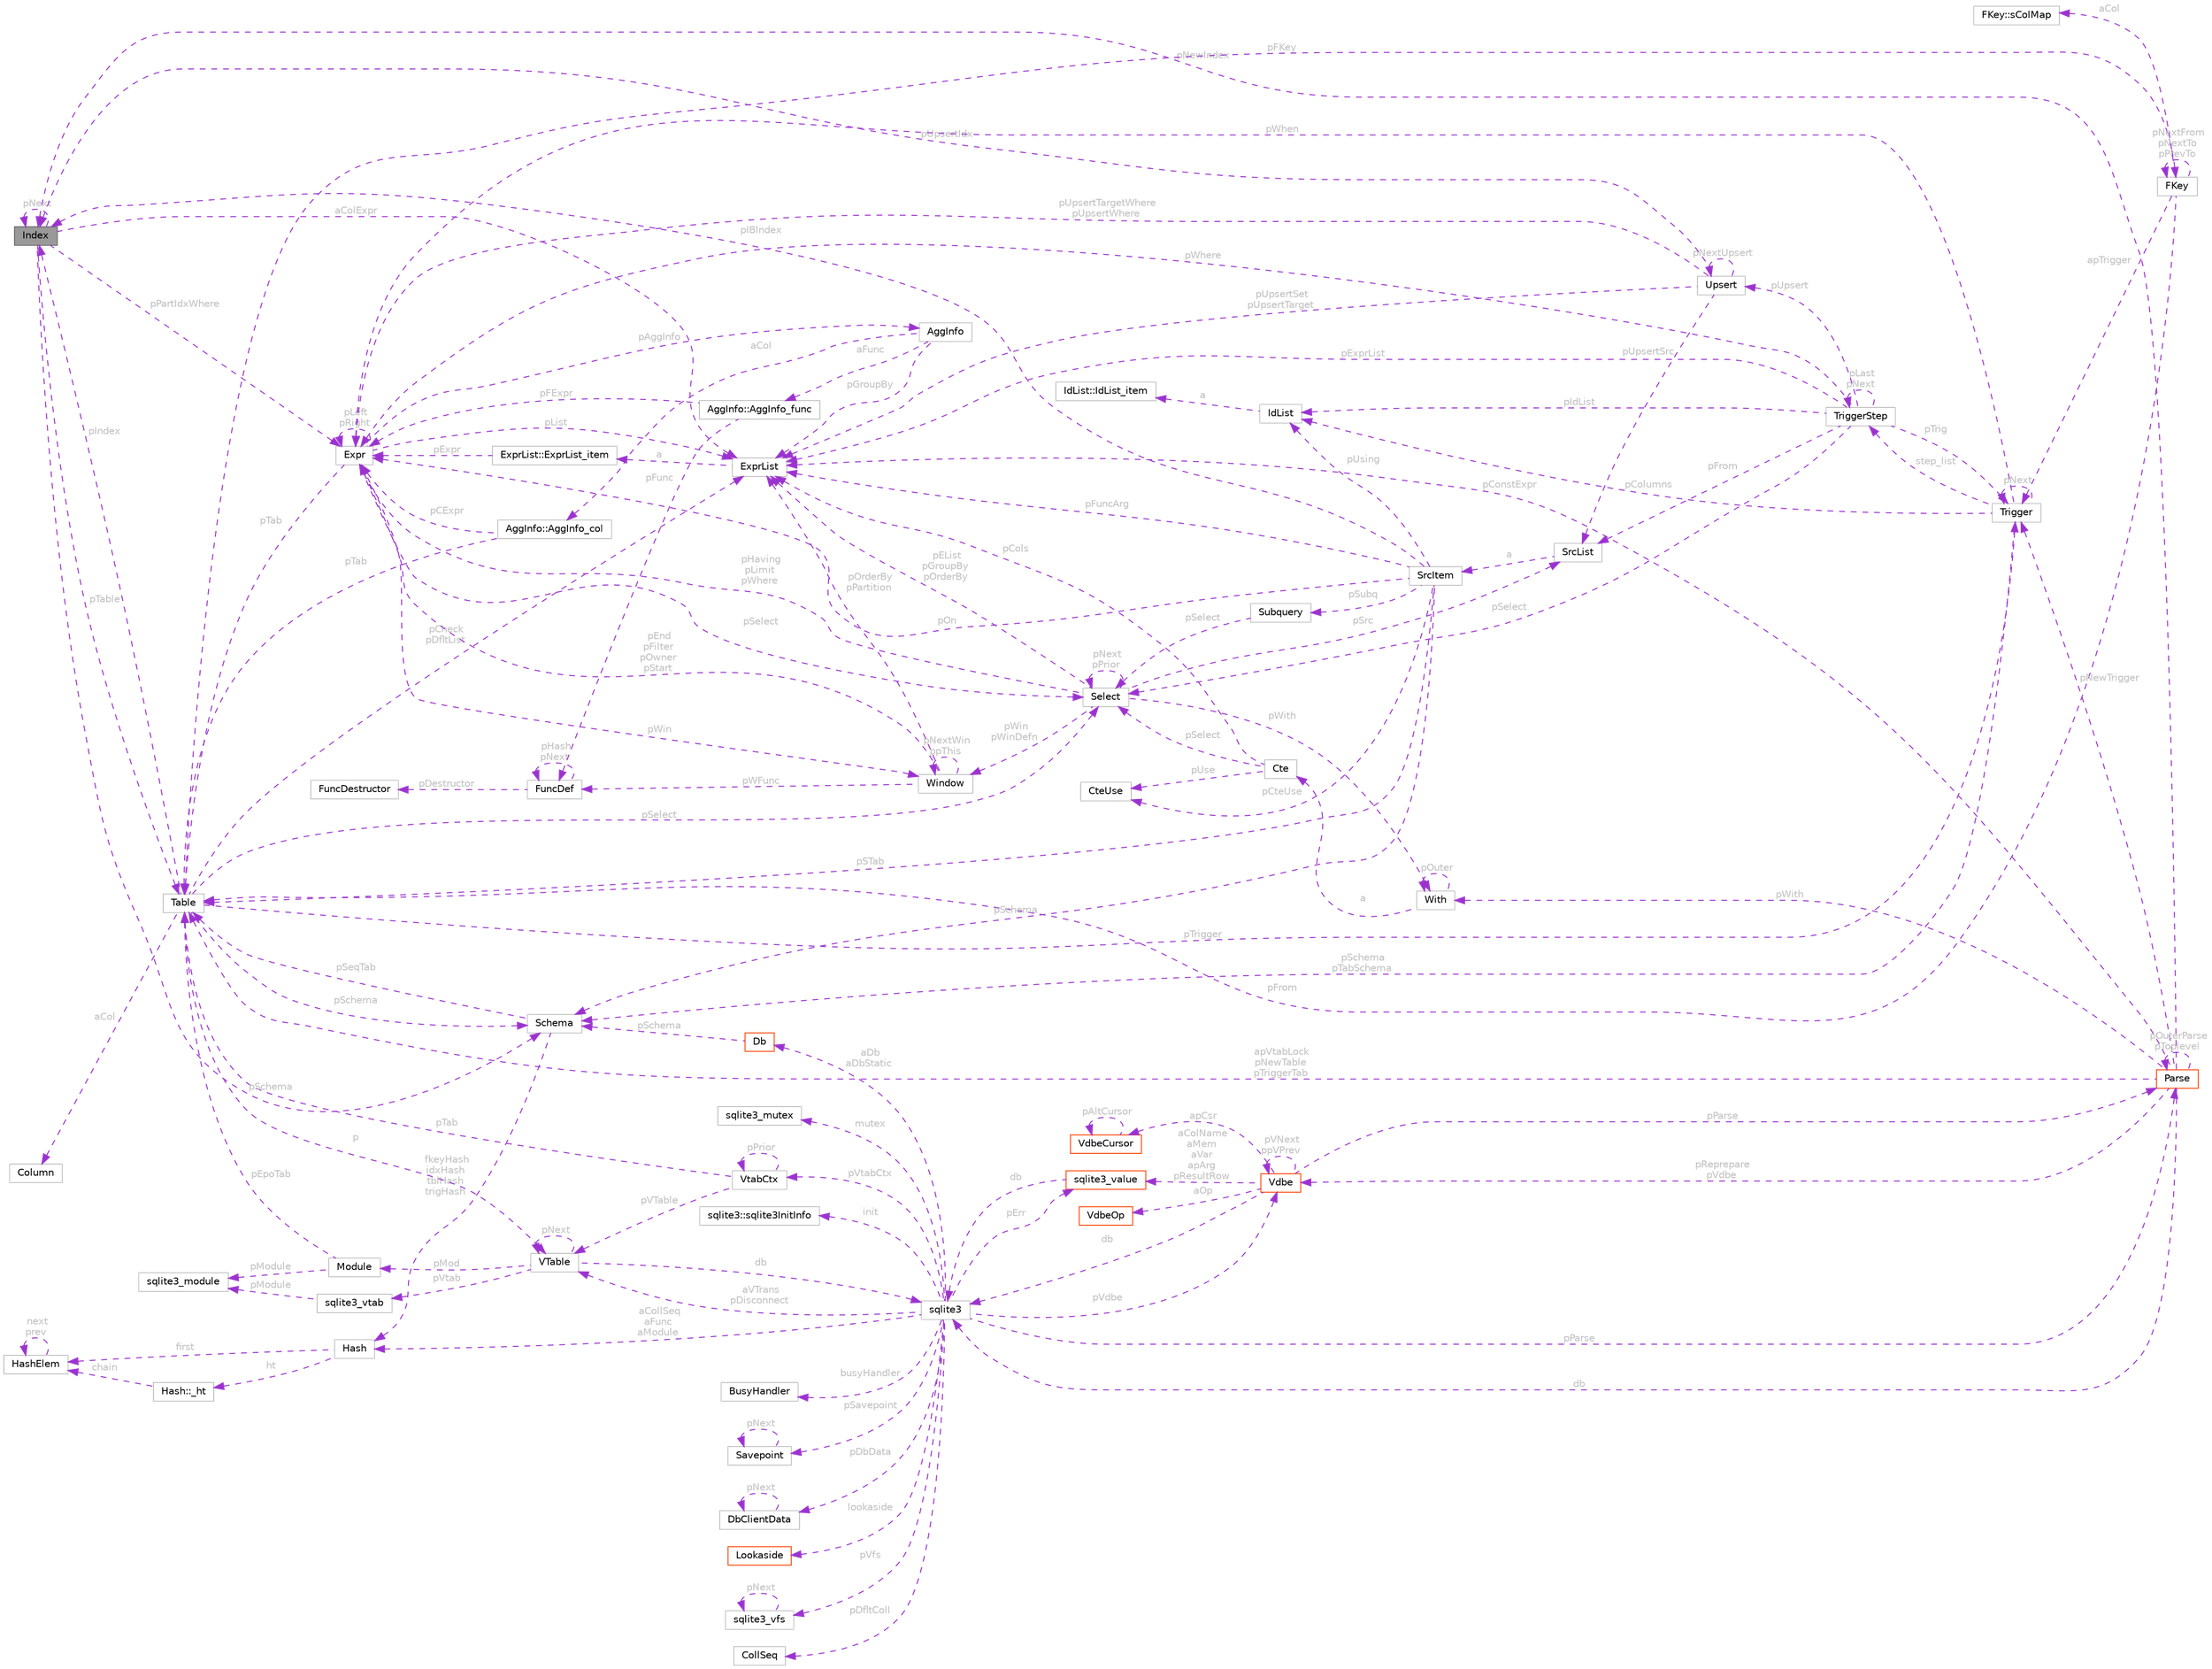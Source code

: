 digraph "Index"
{
 // LATEX_PDF_SIZE
  bgcolor="transparent";
  edge [fontname=Helvetica,fontsize=10,labelfontname=Helvetica,labelfontsize=10];
  node [fontname=Helvetica,fontsize=10,shape=box,height=0.2,width=0.4];
  rankdir="LR";
  Node1 [id="Node000001",label="Index",height=0.2,width=0.4,color="gray40", fillcolor="grey60", style="filled", fontcolor="black",tooltip=" "];
  Node2 -> Node1 [id="edge1_Node000001_Node000002",dir="back",color="darkorchid3",style="dashed",tooltip=" ",label=" pTable",fontcolor="grey" ];
  Node2 [id="Node000002",label="Table",height=0.2,width=0.4,color="grey75", fillcolor="white", style="filled",URL="$structTable.html",tooltip=" "];
  Node3 -> Node2 [id="edge2_Node000002_Node000003",dir="back",color="darkorchid3",style="dashed",tooltip=" ",label=" aCol",fontcolor="grey" ];
  Node3 [id="Node000003",label="Column",height=0.2,width=0.4,color="grey75", fillcolor="white", style="filled",URL="$structColumn.html",tooltip=" "];
  Node1 -> Node2 [id="edge3_Node000002_Node000001",dir="back",color="darkorchid3",style="dashed",tooltip=" ",label=" pIndex",fontcolor="grey" ];
  Node4 -> Node2 [id="edge4_Node000002_Node000004",dir="back",color="darkorchid3",style="dashed",tooltip=" ",label=" pCheck\npDfltList",fontcolor="grey" ];
  Node4 [id="Node000004",label="ExprList",height=0.2,width=0.4,color="grey75", fillcolor="white", style="filled",URL="$structExprList.html",tooltip=" "];
  Node5 -> Node4 [id="edge5_Node000004_Node000005",dir="back",color="darkorchid3",style="dashed",tooltip=" ",label=" a",fontcolor="grey" ];
  Node5 [id="Node000005",label="ExprList::ExprList_item",height=0.2,width=0.4,color="grey75", fillcolor="white", style="filled",URL="$structExprList_1_1ExprList__item.html",tooltip=" "];
  Node6 -> Node5 [id="edge6_Node000005_Node000006",dir="back",color="darkorchid3",style="dashed",tooltip=" ",label=" pExpr",fontcolor="grey" ];
  Node6 [id="Node000006",label="Expr",height=0.2,width=0.4,color="grey75", fillcolor="white", style="filled",URL="$structExpr.html",tooltip=" "];
  Node6 -> Node6 [id="edge7_Node000006_Node000006",dir="back",color="darkorchid3",style="dashed",tooltip=" ",label=" pLeft\npRight",fontcolor="grey" ];
  Node4 -> Node6 [id="edge8_Node000006_Node000004",dir="back",color="darkorchid3",style="dashed",tooltip=" ",label=" pList",fontcolor="grey" ];
  Node7 -> Node6 [id="edge9_Node000006_Node000007",dir="back",color="darkorchid3",style="dashed",tooltip=" ",label=" pSelect",fontcolor="grey" ];
  Node7 [id="Node000007",label="Select",height=0.2,width=0.4,color="grey75", fillcolor="white", style="filled",URL="$structSelect.html",tooltip=" "];
  Node4 -> Node7 [id="edge10_Node000007_Node000004",dir="back",color="darkorchid3",style="dashed",tooltip=" ",label=" pEList\npGroupBy\npOrderBy",fontcolor="grey" ];
  Node8 -> Node7 [id="edge11_Node000007_Node000008",dir="back",color="darkorchid3",style="dashed",tooltip=" ",label=" pSrc",fontcolor="grey" ];
  Node8 [id="Node000008",label="SrcList",height=0.2,width=0.4,color="grey75", fillcolor="white", style="filled",URL="$structSrcList.html",tooltip=" "];
  Node9 -> Node8 [id="edge12_Node000008_Node000009",dir="back",color="darkorchid3",style="dashed",tooltip=" ",label=" a",fontcolor="grey" ];
  Node9 [id="Node000009",label="SrcItem",height=0.2,width=0.4,color="grey75", fillcolor="white", style="filled",URL="$structSrcItem.html",tooltip=" "];
  Node2 -> Node9 [id="edge13_Node000009_Node000002",dir="back",color="darkorchid3",style="dashed",tooltip=" ",label=" pSTab",fontcolor="grey" ];
  Node4 -> Node9 [id="edge14_Node000009_Node000004",dir="back",color="darkorchid3",style="dashed",tooltip=" ",label=" pFuncArg",fontcolor="grey" ];
  Node1 -> Node9 [id="edge15_Node000009_Node000001",dir="back",color="darkorchid3",style="dashed",tooltip=" ",label=" pIBIndex",fontcolor="grey" ];
  Node10 -> Node9 [id="edge16_Node000009_Node000010",dir="back",color="darkorchid3",style="dashed",tooltip=" ",label=" pCteUse",fontcolor="grey" ];
  Node10 [id="Node000010",label="CteUse",height=0.2,width=0.4,color="grey75", fillcolor="white", style="filled",URL="$structCteUse.html",tooltip=" "];
  Node6 -> Node9 [id="edge17_Node000009_Node000006",dir="back",color="darkorchid3",style="dashed",tooltip=" ",label=" pOn",fontcolor="grey" ];
  Node11 -> Node9 [id="edge18_Node000009_Node000011",dir="back",color="darkorchid3",style="dashed",tooltip=" ",label=" pUsing",fontcolor="grey" ];
  Node11 [id="Node000011",label="IdList",height=0.2,width=0.4,color="grey75", fillcolor="white", style="filled",URL="$structIdList.html",tooltip=" "];
  Node12 -> Node11 [id="edge19_Node000011_Node000012",dir="back",color="darkorchid3",style="dashed",tooltip=" ",label=" a",fontcolor="grey" ];
  Node12 [id="Node000012",label="IdList::IdList_item",height=0.2,width=0.4,color="grey75", fillcolor="white", style="filled",URL="$structIdList_1_1IdList__item.html",tooltip=" "];
  Node13 -> Node9 [id="edge20_Node000009_Node000013",dir="back",color="darkorchid3",style="dashed",tooltip=" ",label=" pSchema",fontcolor="grey" ];
  Node13 [id="Node000013",label="Schema",height=0.2,width=0.4,color="grey75", fillcolor="white", style="filled",URL="$structSchema.html",tooltip=" "];
  Node14 -> Node13 [id="edge21_Node000013_Node000014",dir="back",color="darkorchid3",style="dashed",tooltip=" ",label=" fkeyHash\nidxHash\ntblHash\ntrigHash",fontcolor="grey" ];
  Node14 [id="Node000014",label="Hash",height=0.2,width=0.4,color="grey75", fillcolor="white", style="filled",URL="$structHash.html",tooltip=" "];
  Node15 -> Node14 [id="edge22_Node000014_Node000015",dir="back",color="darkorchid3",style="dashed",tooltip=" ",label=" first",fontcolor="grey" ];
  Node15 [id="Node000015",label="HashElem",height=0.2,width=0.4,color="grey75", fillcolor="white", style="filled",URL="$structHashElem.html",tooltip=" "];
  Node15 -> Node15 [id="edge23_Node000015_Node000015",dir="back",color="darkorchid3",style="dashed",tooltip=" ",label=" next\nprev",fontcolor="grey" ];
  Node16 -> Node14 [id="edge24_Node000014_Node000016",dir="back",color="darkorchid3",style="dashed",tooltip=" ",label=" ht",fontcolor="grey" ];
  Node16 [id="Node000016",label="Hash::_ht",height=0.2,width=0.4,color="grey75", fillcolor="white", style="filled",URL="$structHash_1_1__ht.html",tooltip=" "];
  Node15 -> Node16 [id="edge25_Node000016_Node000015",dir="back",color="darkorchid3",style="dashed",tooltip=" ",label=" chain",fontcolor="grey" ];
  Node2 -> Node13 [id="edge26_Node000013_Node000002",dir="back",color="darkorchid3",style="dashed",tooltip=" ",label=" pSeqTab",fontcolor="grey" ];
  Node17 -> Node9 [id="edge27_Node000009_Node000017",dir="back",color="darkorchid3",style="dashed",tooltip=" ",label=" pSubq",fontcolor="grey" ];
  Node17 [id="Node000017",label="Subquery",height=0.2,width=0.4,color="grey75", fillcolor="white", style="filled",URL="$structSubquery.html",tooltip=" "];
  Node7 -> Node17 [id="edge28_Node000017_Node000007",dir="back",color="darkorchid3",style="dashed",tooltip=" ",label=" pSelect",fontcolor="grey" ];
  Node6 -> Node7 [id="edge29_Node000007_Node000006",dir="back",color="darkorchid3",style="dashed",tooltip=" ",label=" pHaving\npLimit\npWhere",fontcolor="grey" ];
  Node7 -> Node7 [id="edge30_Node000007_Node000007",dir="back",color="darkorchid3",style="dashed",tooltip=" ",label=" pNext\npPrior",fontcolor="grey" ];
  Node18 -> Node7 [id="edge31_Node000007_Node000018",dir="back",color="darkorchid3",style="dashed",tooltip=" ",label=" pWith",fontcolor="grey" ];
  Node18 [id="Node000018",label="With",height=0.2,width=0.4,color="grey75", fillcolor="white", style="filled",URL="$structWith.html",tooltip=" "];
  Node18 -> Node18 [id="edge32_Node000018_Node000018",dir="back",color="darkorchid3",style="dashed",tooltip=" ",label=" pOuter",fontcolor="grey" ];
  Node19 -> Node18 [id="edge33_Node000018_Node000019",dir="back",color="darkorchid3",style="dashed",tooltip=" ",label=" a",fontcolor="grey" ];
  Node19 [id="Node000019",label="Cte",height=0.2,width=0.4,color="grey75", fillcolor="white", style="filled",URL="$structCte.html",tooltip=" "];
  Node4 -> Node19 [id="edge34_Node000019_Node000004",dir="back",color="darkorchid3",style="dashed",tooltip=" ",label=" pCols",fontcolor="grey" ];
  Node7 -> Node19 [id="edge35_Node000019_Node000007",dir="back",color="darkorchid3",style="dashed",tooltip=" ",label=" pSelect",fontcolor="grey" ];
  Node10 -> Node19 [id="edge36_Node000019_Node000010",dir="back",color="darkorchid3",style="dashed",tooltip=" ",label=" pUse",fontcolor="grey" ];
  Node20 -> Node7 [id="edge37_Node000007_Node000020",dir="back",color="darkorchid3",style="dashed",tooltip=" ",label=" pWin\npWinDefn",fontcolor="grey" ];
  Node20 [id="Node000020",label="Window",height=0.2,width=0.4,color="grey75", fillcolor="white", style="filled",URL="$structWindow.html",tooltip=" "];
  Node4 -> Node20 [id="edge38_Node000020_Node000004",dir="back",color="darkorchid3",style="dashed",tooltip=" ",label=" pOrderBy\npPartition",fontcolor="grey" ];
  Node6 -> Node20 [id="edge39_Node000020_Node000006",dir="back",color="darkorchid3",style="dashed",tooltip=" ",label=" pEnd\npFilter\npOwner\npStart",fontcolor="grey" ];
  Node20 -> Node20 [id="edge40_Node000020_Node000020",dir="back",color="darkorchid3",style="dashed",tooltip=" ",label=" pNextWin\nppThis",fontcolor="grey" ];
  Node21 -> Node20 [id="edge41_Node000020_Node000021",dir="back",color="darkorchid3",style="dashed",tooltip=" ",label=" pWFunc",fontcolor="grey" ];
  Node21 [id="Node000021",label="FuncDef",height=0.2,width=0.4,color="grey75", fillcolor="white", style="filled",URL="$structFuncDef.html",tooltip=" "];
  Node21 -> Node21 [id="edge42_Node000021_Node000021",dir="back",color="darkorchid3",style="dashed",tooltip=" ",label=" pHash\npNext",fontcolor="grey" ];
  Node22 -> Node21 [id="edge43_Node000021_Node000022",dir="back",color="darkorchid3",style="dashed",tooltip=" ",label=" pDestructor",fontcolor="grey" ];
  Node22 [id="Node000022",label="FuncDestructor",height=0.2,width=0.4,color="grey75", fillcolor="white", style="filled",URL="$structFuncDestructor.html",tooltip=" "];
  Node23 -> Node6 [id="edge44_Node000006_Node000023",dir="back",color="darkorchid3",style="dashed",tooltip=" ",label=" pAggInfo",fontcolor="grey" ];
  Node23 [id="Node000023",label="AggInfo",height=0.2,width=0.4,color="grey75", fillcolor="white", style="filled",URL="$structAggInfo.html",tooltip=" "];
  Node4 -> Node23 [id="edge45_Node000023_Node000004",dir="back",color="darkorchid3",style="dashed",tooltip=" ",label=" pGroupBy",fontcolor="grey" ];
  Node24 -> Node23 [id="edge46_Node000023_Node000024",dir="back",color="darkorchid3",style="dashed",tooltip=" ",label=" aCol",fontcolor="grey" ];
  Node24 [id="Node000024",label="AggInfo::AggInfo_col",height=0.2,width=0.4,color="grey75", fillcolor="white", style="filled",URL="$structAggInfo_1_1AggInfo__col.html",tooltip=" "];
  Node2 -> Node24 [id="edge47_Node000024_Node000002",dir="back",color="darkorchid3",style="dashed",tooltip=" ",label=" pTab",fontcolor="grey" ];
  Node6 -> Node24 [id="edge48_Node000024_Node000006",dir="back",color="darkorchid3",style="dashed",tooltip=" ",label=" pCExpr",fontcolor="grey" ];
  Node25 -> Node23 [id="edge49_Node000023_Node000025",dir="back",color="darkorchid3",style="dashed",tooltip=" ",label=" aFunc",fontcolor="grey" ];
  Node25 [id="Node000025",label="AggInfo::AggInfo_func",height=0.2,width=0.4,color="grey75", fillcolor="white", style="filled",URL="$structAggInfo_1_1AggInfo__func.html",tooltip=" "];
  Node6 -> Node25 [id="edge50_Node000025_Node000006",dir="back",color="darkorchid3",style="dashed",tooltip=" ",label=" pFExpr",fontcolor="grey" ];
  Node21 -> Node25 [id="edge51_Node000025_Node000021",dir="back",color="darkorchid3",style="dashed",tooltip=" ",label=" pFunc",fontcolor="grey" ];
  Node2 -> Node6 [id="edge52_Node000006_Node000002",dir="back",color="darkorchid3",style="dashed",tooltip=" ",label=" pTab",fontcolor="grey" ];
  Node20 -> Node6 [id="edge53_Node000006_Node000020",dir="back",color="darkorchid3",style="dashed",tooltip=" ",label=" pWin",fontcolor="grey" ];
  Node26 -> Node2 [id="edge54_Node000002_Node000026",dir="back",color="darkorchid3",style="dashed",tooltip=" ",label=" pFKey",fontcolor="grey" ];
  Node26 [id="Node000026",label="FKey",height=0.2,width=0.4,color="grey75", fillcolor="white", style="filled",URL="$structFKey.html",tooltip=" "];
  Node2 -> Node26 [id="edge55_Node000026_Node000002",dir="back",color="darkorchid3",style="dashed",tooltip=" ",label=" pFrom",fontcolor="grey" ];
  Node26 -> Node26 [id="edge56_Node000026_Node000026",dir="back",color="darkorchid3",style="dashed",tooltip=" ",label=" pNextFrom\npNextTo\npPrevTo",fontcolor="grey" ];
  Node27 -> Node26 [id="edge57_Node000026_Node000027",dir="back",color="darkorchid3",style="dashed",tooltip=" ",label=" apTrigger",fontcolor="grey" ];
  Node27 [id="Node000027",label="Trigger",height=0.2,width=0.4,color="grey75", fillcolor="white", style="filled",URL="$structTrigger.html",tooltip=" "];
  Node6 -> Node27 [id="edge58_Node000027_Node000006",dir="back",color="darkorchid3",style="dashed",tooltip=" ",label=" pWhen",fontcolor="grey" ];
  Node11 -> Node27 [id="edge59_Node000027_Node000011",dir="back",color="darkorchid3",style="dashed",tooltip=" ",label=" pColumns",fontcolor="grey" ];
  Node13 -> Node27 [id="edge60_Node000027_Node000013",dir="back",color="darkorchid3",style="dashed",tooltip=" ",label=" pSchema\npTabSchema",fontcolor="grey" ];
  Node28 -> Node27 [id="edge61_Node000027_Node000028",dir="back",color="darkorchid3",style="dashed",tooltip=" ",label=" step_list",fontcolor="grey" ];
  Node28 [id="Node000028",label="TriggerStep",height=0.2,width=0.4,color="grey75", fillcolor="white", style="filled",URL="$structTriggerStep.html",tooltip=" "];
  Node27 -> Node28 [id="edge62_Node000028_Node000027",dir="back",color="darkorchid3",style="dashed",tooltip=" ",label=" pTrig",fontcolor="grey" ];
  Node7 -> Node28 [id="edge63_Node000028_Node000007",dir="back",color="darkorchid3",style="dashed",tooltip=" ",label=" pSelect",fontcolor="grey" ];
  Node8 -> Node28 [id="edge64_Node000028_Node000008",dir="back",color="darkorchid3",style="dashed",tooltip=" ",label=" pFrom",fontcolor="grey" ];
  Node6 -> Node28 [id="edge65_Node000028_Node000006",dir="back",color="darkorchid3",style="dashed",tooltip=" ",label=" pWhere",fontcolor="grey" ];
  Node4 -> Node28 [id="edge66_Node000028_Node000004",dir="back",color="darkorchid3",style="dashed",tooltip=" ",label=" pExprList",fontcolor="grey" ];
  Node11 -> Node28 [id="edge67_Node000028_Node000011",dir="back",color="darkorchid3",style="dashed",tooltip=" ",label=" pIdList",fontcolor="grey" ];
  Node29 -> Node28 [id="edge68_Node000028_Node000029",dir="back",color="darkorchid3",style="dashed",tooltip=" ",label=" pUpsert",fontcolor="grey" ];
  Node29 [id="Node000029",label="Upsert",height=0.2,width=0.4,color="grey75", fillcolor="white", style="filled",URL="$structUpsert.html",tooltip=" "];
  Node4 -> Node29 [id="edge69_Node000029_Node000004",dir="back",color="darkorchid3",style="dashed",tooltip=" ",label=" pUpsertSet\npUpsertTarget",fontcolor="grey" ];
  Node6 -> Node29 [id="edge70_Node000029_Node000006",dir="back",color="darkorchid3",style="dashed",tooltip=" ",label=" pUpsertTargetWhere\npUpsertWhere",fontcolor="grey" ];
  Node29 -> Node29 [id="edge71_Node000029_Node000029",dir="back",color="darkorchid3",style="dashed",tooltip=" ",label=" pNextUpsert",fontcolor="grey" ];
  Node1 -> Node29 [id="edge72_Node000029_Node000001",dir="back",color="darkorchid3",style="dashed",tooltip=" ",label=" pUpsertIdx",fontcolor="grey" ];
  Node8 -> Node29 [id="edge73_Node000029_Node000008",dir="back",color="darkorchid3",style="dashed",tooltip=" ",label=" pUpsertSrc",fontcolor="grey" ];
  Node28 -> Node28 [id="edge74_Node000028_Node000028",dir="back",color="darkorchid3",style="dashed",tooltip=" ",label=" pLast\npNext",fontcolor="grey" ];
  Node27 -> Node27 [id="edge75_Node000027_Node000027",dir="back",color="darkorchid3",style="dashed",tooltip=" ",label=" pNext",fontcolor="grey" ];
  Node30 -> Node26 [id="edge76_Node000026_Node000030",dir="back",color="darkorchid3",style="dashed",tooltip=" ",label=" aCol",fontcolor="grey" ];
  Node30 [id="Node000030",label="FKey::sColMap",height=0.2,width=0.4,color="grey75", fillcolor="white", style="filled",URL="$structFKey_1_1sColMap.html",tooltip=" "];
  Node7 -> Node2 [id="edge77_Node000002_Node000007",dir="back",color="darkorchid3",style="dashed",tooltip=" ",label=" pSelect",fontcolor="grey" ];
  Node31 -> Node2 [id="edge78_Node000002_Node000031",dir="back",color="darkorchid3",style="dashed",tooltip=" ",label=" p",fontcolor="grey" ];
  Node31 [id="Node000031",label="VTable",height=0.2,width=0.4,color="grey75", fillcolor="white", style="filled",URL="$structVTable.html",tooltip=" "];
  Node32 -> Node31 [id="edge79_Node000031_Node000032",dir="back",color="darkorchid3",style="dashed",tooltip=" ",label=" db",fontcolor="grey" ];
  Node32 [id="Node000032",label="sqlite3",height=0.2,width=0.4,color="grey75", fillcolor="white", style="filled",URL="$structsqlite3.html",tooltip=" "];
  Node33 -> Node32 [id="edge80_Node000032_Node000033",dir="back",color="darkorchid3",style="dashed",tooltip=" ",label=" pVfs",fontcolor="grey" ];
  Node33 [id="Node000033",label="sqlite3_vfs",height=0.2,width=0.4,color="grey75", fillcolor="white", style="filled",URL="$structsqlite3__vfs.html",tooltip=" "];
  Node33 -> Node33 [id="edge81_Node000033_Node000033",dir="back",color="darkorchid3",style="dashed",tooltip=" ",label=" pNext",fontcolor="grey" ];
  Node34 -> Node32 [id="edge82_Node000032_Node000034",dir="back",color="darkorchid3",style="dashed",tooltip=" ",label=" pVdbe",fontcolor="grey" ];
  Node34 [id="Node000034",label="Vdbe",height=0.2,width=0.4,color="orangered", fillcolor="white", style="filled",URL="$structVdbe.html",tooltip=" "];
  Node32 -> Node34 [id="edge83_Node000034_Node000032",dir="back",color="darkorchid3",style="dashed",tooltip=" ",label=" db",fontcolor="grey" ];
  Node34 -> Node34 [id="edge84_Node000034_Node000034",dir="back",color="darkorchid3",style="dashed",tooltip=" ",label=" pVNext\nppVPrev",fontcolor="grey" ];
  Node35 -> Node34 [id="edge85_Node000034_Node000035",dir="back",color="darkorchid3",style="dashed",tooltip=" ",label=" pParse",fontcolor="grey" ];
  Node35 [id="Node000035",label="Parse",height=0.2,width=0.4,color="orangered", fillcolor="white", style="filled",URL="$structParse.html",tooltip=" "];
  Node32 -> Node35 [id="edge86_Node000035_Node000032",dir="back",color="darkorchid3",style="dashed",tooltip=" ",label=" db",fontcolor="grey" ];
  Node34 -> Node35 [id="edge87_Node000035_Node000034",dir="back",color="darkorchid3",style="dashed",tooltip=" ",label=" pReprepare\npVdbe",fontcolor="grey" ];
  Node4 -> Node35 [id="edge88_Node000035_Node000004",dir="back",color="darkorchid3",style="dashed",tooltip=" ",label=" pConstExpr",fontcolor="grey" ];
  Node35 -> Node35 [id="edge89_Node000035_Node000035",dir="back",color="darkorchid3",style="dashed",tooltip=" ",label=" pOuterParse\npToplevel",fontcolor="grey" ];
  Node2 -> Node35 [id="edge90_Node000035_Node000002",dir="back",color="darkorchid3",style="dashed",tooltip=" ",label=" apVtabLock\npNewTable\npTriggerTab",fontcolor="grey" ];
  Node1 -> Node35 [id="edge91_Node000035_Node000001",dir="back",color="darkorchid3",style="dashed",tooltip=" ",label=" pNewIndex",fontcolor="grey" ];
  Node27 -> Node35 [id="edge92_Node000035_Node000027",dir="back",color="darkorchid3",style="dashed",tooltip=" ",label=" pNewTrigger",fontcolor="grey" ];
  Node18 -> Node35 [id="edge93_Node000035_Node000018",dir="back",color="darkorchid3",style="dashed",tooltip=" ",label=" pWith",fontcolor="grey" ];
  Node44 -> Node34 [id="edge94_Node000034_Node000044",dir="back",color="darkorchid3",style="dashed",tooltip=" ",label=" aColName\naMem\naVar\napArg\npResultRow",fontcolor="grey" ];
  Node44 [id="Node000044",label="sqlite3_value",height=0.2,width=0.4,color="orangered", fillcolor="white", style="filled",URL="$structsqlite3__value.html",tooltip=" "];
  Node32 -> Node44 [id="edge95_Node000044_Node000032",dir="back",color="darkorchid3",style="dashed",tooltip=" ",label=" db",fontcolor="grey" ];
  Node53 -> Node34 [id="edge96_Node000034_Node000053",dir="back",color="darkorchid3",style="dashed",tooltip=" ",label=" apCsr",fontcolor="grey" ];
  Node53 [id="Node000053",label="VdbeCursor",height=0.2,width=0.4,color="orangered", fillcolor="white", style="filled",URL="$structVdbeCursor.html",tooltip=" "];
  Node53 -> Node53 [id="edge97_Node000053_Node000053",dir="back",color="darkorchid3",style="dashed",tooltip=" ",label=" pAltCursor",fontcolor="grey" ];
  Node41 -> Node34 [id="edge98_Node000034_Node000041",dir="back",color="darkorchid3",style="dashed",tooltip=" ",label=" aOp",fontcolor="grey" ];
  Node41 [id="Node000041",label="VdbeOp",height=0.2,width=0.4,color="orangered", fillcolor="white", style="filled",URL="$structVdbeOp.html",tooltip=" "];
  Node46 -> Node32 [id="edge99_Node000032_Node000046",dir="back",color="darkorchid3",style="dashed",tooltip=" ",label=" pDfltColl",fontcolor="grey" ];
  Node46 [id="Node000046",label="CollSeq",height=0.2,width=0.4,color="grey75", fillcolor="white", style="filled",URL="$structCollSeq.html",tooltip=" "];
  Node70 -> Node32 [id="edge100_Node000032_Node000070",dir="back",color="darkorchid3",style="dashed",tooltip=" ",label=" mutex",fontcolor="grey" ];
  Node70 [id="Node000070",label="sqlite3_mutex",height=0.2,width=0.4,color="grey75", fillcolor="white", style="filled",URL="$structsqlite3__mutex.html",tooltip=" "];
  Node88 -> Node32 [id="edge101_Node000032_Node000088",dir="back",color="darkorchid3",style="dashed",tooltip=" ",label=" aDb\naDbStatic",fontcolor="grey" ];
  Node88 [id="Node000088",label="Db",height=0.2,width=0.4,color="orangered", fillcolor="white", style="filled",URL="$structDb.html",tooltip=" "];
  Node13 -> Node88 [id="edge102_Node000088_Node000013",dir="back",color="darkorchid3",style="dashed",tooltip=" ",label=" pSchema",fontcolor="grey" ];
  Node89 -> Node32 [id="edge103_Node000032_Node000089",dir="back",color="darkorchid3",style="dashed",tooltip=" ",label=" init",fontcolor="grey" ];
  Node89 [id="Node000089",label="sqlite3::sqlite3InitInfo",height=0.2,width=0.4,color="grey75", fillcolor="white", style="filled",URL="$structsqlite3_1_1sqlite3InitInfo.html",tooltip=" "];
  Node35 -> Node32 [id="edge104_Node000032_Node000035",dir="back",color="darkorchid3",style="dashed",tooltip=" ",label=" pParse",fontcolor="grey" ];
  Node44 -> Node32 [id="edge105_Node000032_Node000044",dir="back",color="darkorchid3",style="dashed",tooltip=" ",label=" pErr",fontcolor="grey" ];
  Node90 -> Node32 [id="edge106_Node000032_Node000090",dir="back",color="darkorchid3",style="dashed",tooltip=" ",label=" lookaside",fontcolor="grey" ];
  Node90 [id="Node000090",label="Lookaside",height=0.2,width=0.4,color="orangered", fillcolor="white", style="filled",URL="$structLookaside.html",tooltip=" "];
  Node14 -> Node32 [id="edge107_Node000032_Node000014",dir="back",color="darkorchid3",style="dashed",tooltip=" ",label=" aCollSeq\naFunc\naModule",fontcolor="grey" ];
  Node92 -> Node32 [id="edge108_Node000032_Node000092",dir="back",color="darkorchid3",style="dashed",tooltip=" ",label=" pVtabCtx",fontcolor="grey" ];
  Node92 [id="Node000092",label="VtabCtx",height=0.2,width=0.4,color="grey75", fillcolor="white", style="filled",URL="$structVtabCtx.html",tooltip=" "];
  Node31 -> Node92 [id="edge109_Node000092_Node000031",dir="back",color="darkorchid3",style="dashed",tooltip=" ",label=" pVTable",fontcolor="grey" ];
  Node2 -> Node92 [id="edge110_Node000092_Node000002",dir="back",color="darkorchid3",style="dashed",tooltip=" ",label=" pTab",fontcolor="grey" ];
  Node92 -> Node92 [id="edge111_Node000092_Node000092",dir="back",color="darkorchid3",style="dashed",tooltip=" ",label=" pPrior",fontcolor="grey" ];
  Node31 -> Node32 [id="edge112_Node000032_Node000031",dir="back",color="darkorchid3",style="dashed",tooltip=" ",label=" aVTrans\npDisconnect",fontcolor="grey" ];
  Node93 -> Node32 [id="edge113_Node000032_Node000093",dir="back",color="darkorchid3",style="dashed",tooltip=" ",label=" busyHandler",fontcolor="grey" ];
  Node93 [id="Node000093",label="BusyHandler",height=0.2,width=0.4,color="grey75", fillcolor="white", style="filled",URL="$structBusyHandler.html",tooltip=" "];
  Node94 -> Node32 [id="edge114_Node000032_Node000094",dir="back",color="darkorchid3",style="dashed",tooltip=" ",label=" pSavepoint",fontcolor="grey" ];
  Node94 [id="Node000094",label="Savepoint",height=0.2,width=0.4,color="grey75", fillcolor="white", style="filled",URL="$structSavepoint.html",tooltip=" "];
  Node94 -> Node94 [id="edge115_Node000094_Node000094",dir="back",color="darkorchid3",style="dashed",tooltip=" ",label=" pNext",fontcolor="grey" ];
  Node95 -> Node32 [id="edge116_Node000032_Node000095",dir="back",color="darkorchid3",style="dashed",tooltip=" ",label=" pDbData",fontcolor="grey" ];
  Node95 [id="Node000095",label="DbClientData",height=0.2,width=0.4,color="grey75", fillcolor="white", style="filled",URL="$structDbClientData.html",tooltip=" "];
  Node95 -> Node95 [id="edge117_Node000095_Node000095",dir="back",color="darkorchid3",style="dashed",tooltip=" ",label=" pNext",fontcolor="grey" ];
  Node96 -> Node31 [id="edge118_Node000031_Node000096",dir="back",color="darkorchid3",style="dashed",tooltip=" ",label=" pMod",fontcolor="grey" ];
  Node96 [id="Node000096",label="Module",height=0.2,width=0.4,color="grey75", fillcolor="white", style="filled",URL="$structModule.html",tooltip=" "];
  Node74 -> Node96 [id="edge119_Node000096_Node000074",dir="back",color="darkorchid3",style="dashed",tooltip=" ",label=" pModule",fontcolor="grey" ];
  Node74 [id="Node000074",label="sqlite3_module",height=0.2,width=0.4,color="grey75", fillcolor="white", style="filled",URL="$structsqlite3__module.html",tooltip=" "];
  Node2 -> Node96 [id="edge120_Node000096_Node000002",dir="back",color="darkorchid3",style="dashed",tooltip=" ",label=" pEpoTab",fontcolor="grey" ];
  Node73 -> Node31 [id="edge121_Node000031_Node000073",dir="back",color="darkorchid3",style="dashed",tooltip=" ",label=" pVtab",fontcolor="grey" ];
  Node73 [id="Node000073",label="sqlite3_vtab",height=0.2,width=0.4,color="grey75", fillcolor="white", style="filled",URL="$structsqlite3__vtab.html",tooltip=" "];
  Node74 -> Node73 [id="edge122_Node000073_Node000074",dir="back",color="darkorchid3",style="dashed",tooltip=" ",label=" pModule",fontcolor="grey" ];
  Node31 -> Node31 [id="edge123_Node000031_Node000031",dir="back",color="darkorchid3",style="dashed",tooltip=" ",label=" pNext",fontcolor="grey" ];
  Node27 -> Node2 [id="edge124_Node000002_Node000027",dir="back",color="darkorchid3",style="dashed",tooltip=" ",label=" pTrigger",fontcolor="grey" ];
  Node13 -> Node2 [id="edge125_Node000002_Node000013",dir="back",color="darkorchid3",style="dashed",tooltip=" ",label=" pSchema",fontcolor="grey" ];
  Node1 -> Node1 [id="edge126_Node000001_Node000001",dir="back",color="darkorchid3",style="dashed",tooltip=" ",label=" pNext",fontcolor="grey" ];
  Node13 -> Node1 [id="edge127_Node000001_Node000013",dir="back",color="darkorchid3",style="dashed",tooltip=" ",label=" pSchema",fontcolor="grey" ];
  Node6 -> Node1 [id="edge128_Node000001_Node000006",dir="back",color="darkorchid3",style="dashed",tooltip=" ",label=" pPartIdxWhere",fontcolor="grey" ];
  Node4 -> Node1 [id="edge129_Node000001_Node000004",dir="back",color="darkorchid3",style="dashed",tooltip=" ",label=" aColExpr",fontcolor="grey" ];
}
